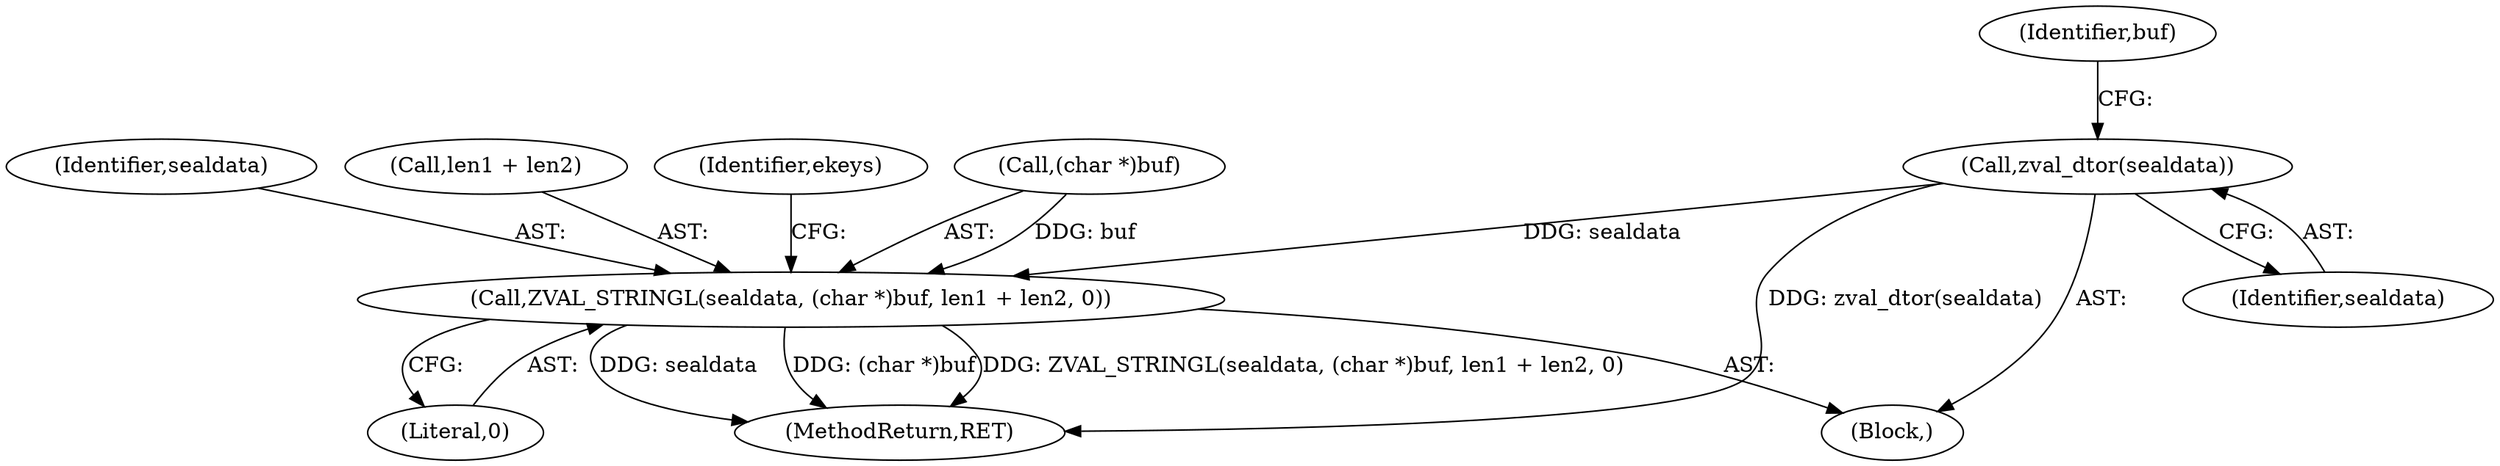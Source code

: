 digraph "0_php_89637c6b41b510c20d262c17483f582f115c66d6@pointer" {
"1000357" [label="(Call,zval_dtor(sealdata))"];
"1000375" [label="(Call,ZVAL_STRINGL(sealdata, (char *)buf, len1 + len2, 0))"];
"1000361" [label="(Identifier,buf)"];
"1000504" [label="(MethodReturn,RET)"];
"1000385" [label="(Identifier,ekeys)"];
"1000383" [label="(Literal,0)"];
"1000358" [label="(Identifier,sealdata)"];
"1000375" [label="(Call,ZVAL_STRINGL(sealdata, (char *)buf, len1 + len2, 0))"];
"1000376" [label="(Identifier,sealdata)"];
"1000380" [label="(Call,len1 + len2)"];
"1000356" [label="(Block,)"];
"1000357" [label="(Call,zval_dtor(sealdata))"];
"1000377" [label="(Call,(char *)buf)"];
"1000357" -> "1000356"  [label="AST: "];
"1000357" -> "1000358"  [label="CFG: "];
"1000358" -> "1000357"  [label="AST: "];
"1000361" -> "1000357"  [label="CFG: "];
"1000357" -> "1000504"  [label="DDG: zval_dtor(sealdata)"];
"1000357" -> "1000375"  [label="DDG: sealdata"];
"1000375" -> "1000356"  [label="AST: "];
"1000375" -> "1000383"  [label="CFG: "];
"1000376" -> "1000375"  [label="AST: "];
"1000377" -> "1000375"  [label="AST: "];
"1000380" -> "1000375"  [label="AST: "];
"1000383" -> "1000375"  [label="AST: "];
"1000385" -> "1000375"  [label="CFG: "];
"1000375" -> "1000504"  [label="DDG: sealdata"];
"1000375" -> "1000504"  [label="DDG: (char *)buf"];
"1000375" -> "1000504"  [label="DDG: ZVAL_STRINGL(sealdata, (char *)buf, len1 + len2, 0)"];
"1000377" -> "1000375"  [label="DDG: buf"];
}
